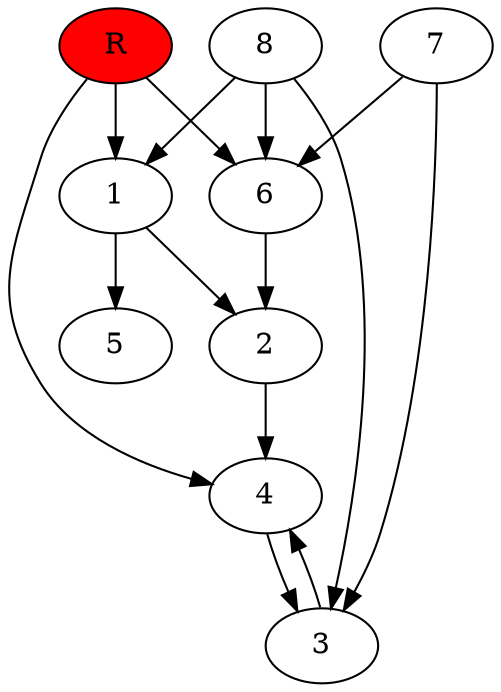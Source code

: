 digraph prb22192 {
	1
	2
	3
	4
	5
	6
	7
	8
	R [fillcolor="#ff0000" style=filled]
	1 -> 2
	1 -> 5
	2 -> 4
	3 -> 4
	4 -> 3
	6 -> 2
	7 -> 3
	7 -> 6
	8 -> 1
	8 -> 3
	8 -> 6
	R -> 1
	R -> 4
	R -> 6
}
